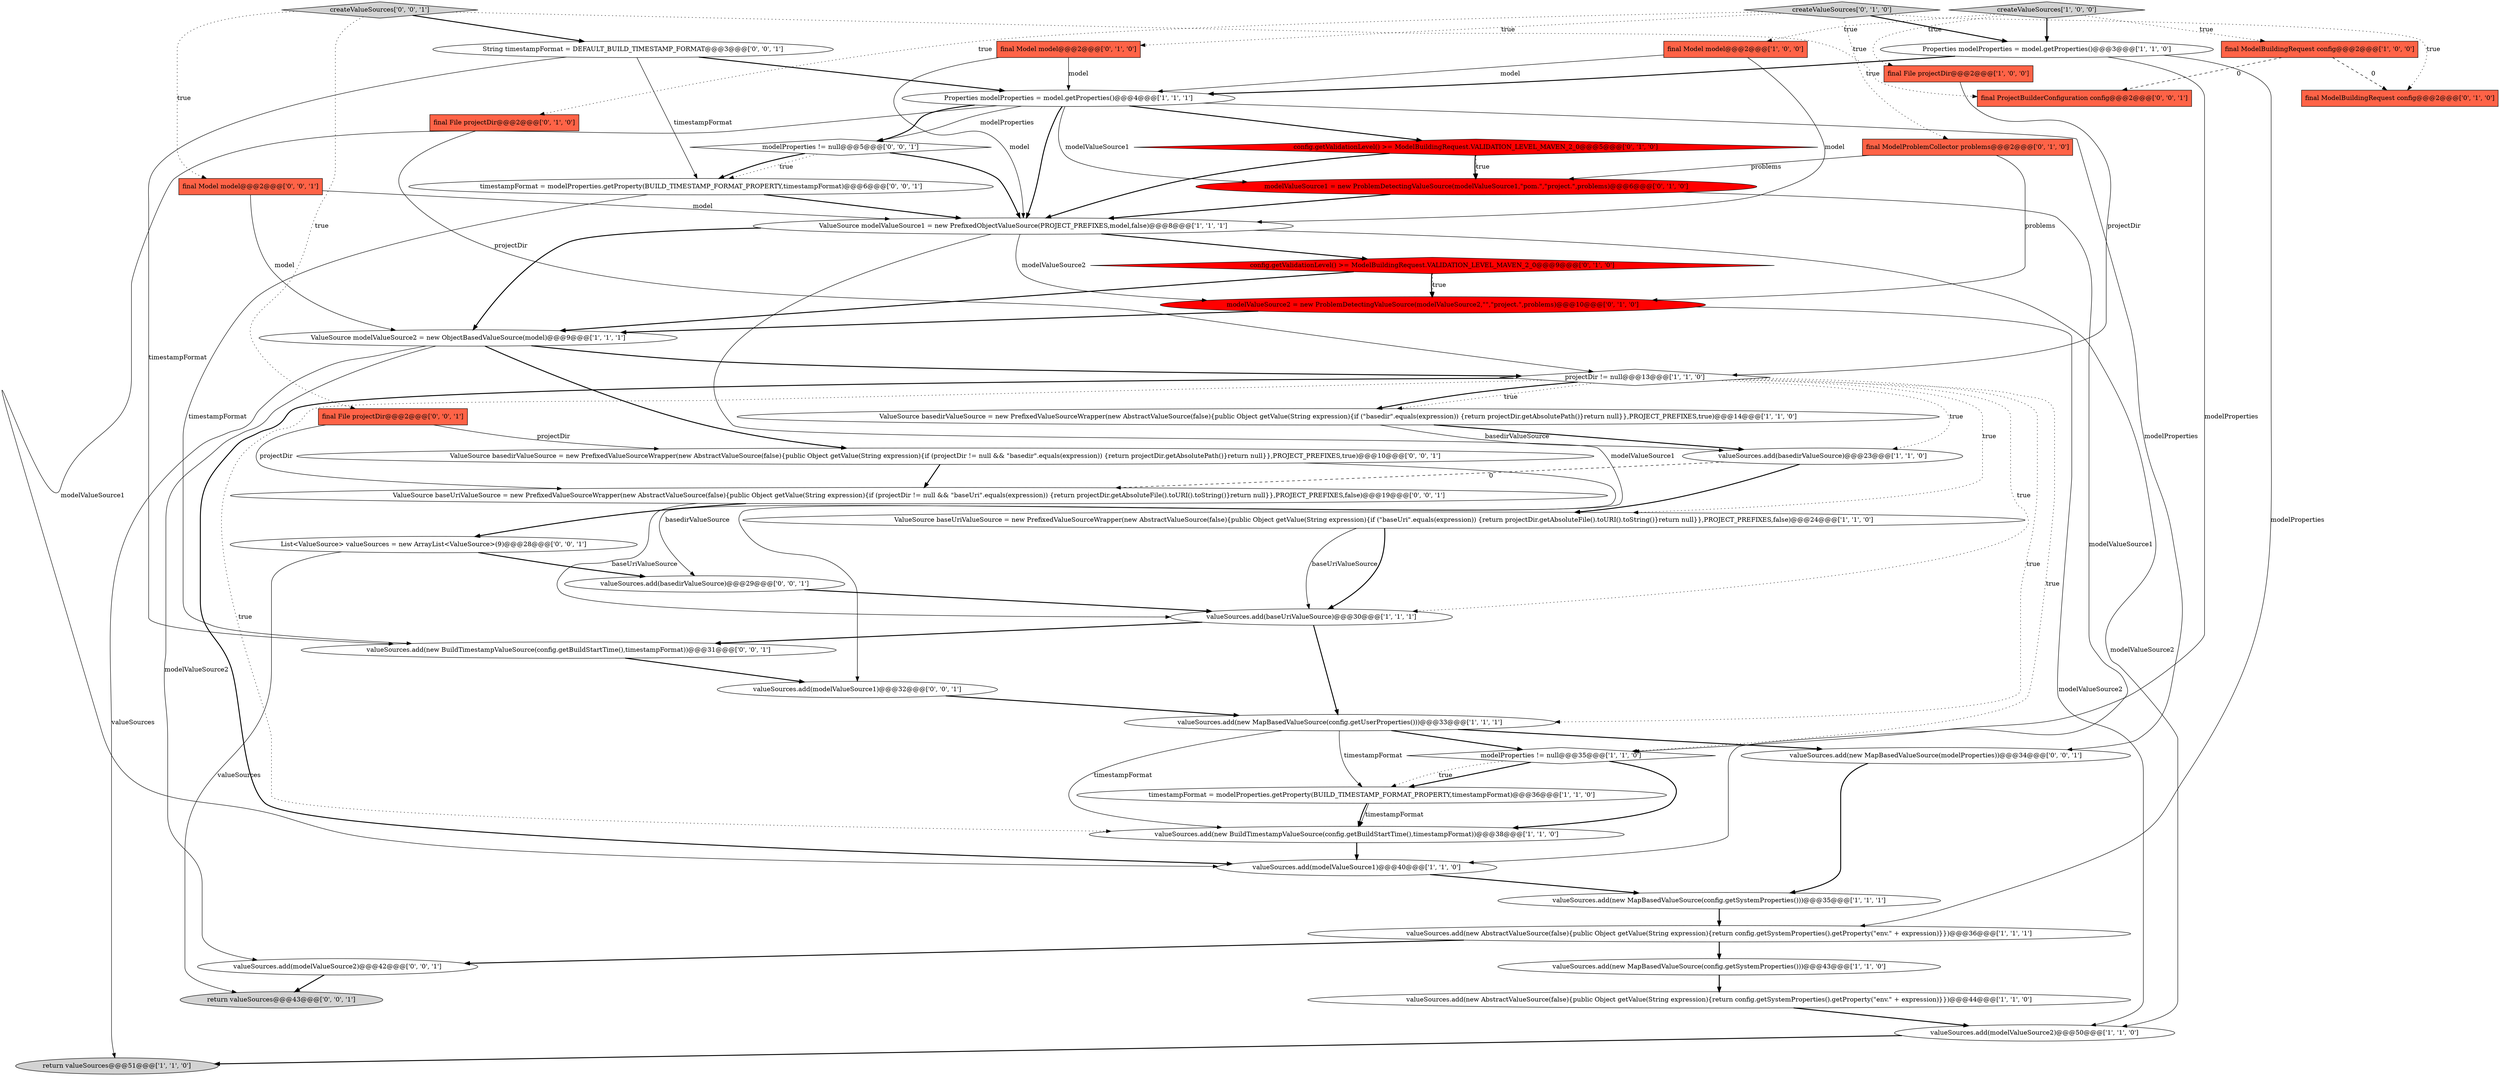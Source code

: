 digraph {
28 [style = filled, label = "config.getValidationLevel() >= ModelBuildingRequest.VALIDATION_LEVEL_MAVEN_2_0@@@5@@@['0', '1', '0']", fillcolor = red, shape = diamond image = "AAA1AAABBB2BBB"];
3 [style = filled, label = "ValueSource basedirValueSource = new PrefixedValueSourceWrapper(new AbstractValueSource(false){public Object getValue(String expression){if (\"basedir\".equals(expression)) {return projectDir.getAbsolutePath()}return null}},PROJECT_PREFIXES,true)@@@14@@@['1', '1', '0']", fillcolor = white, shape = ellipse image = "AAA0AAABBB1BBB"];
26 [style = filled, label = "final ModelProblemCollector problems@@@2@@@['0', '1', '0']", fillcolor = tomato, shape = box image = "AAA0AAABBB2BBB"];
32 [style = filled, label = "final ModelBuildingRequest config@@@2@@@['0', '1', '0']", fillcolor = tomato, shape = box image = "AAA1AAABBB2BBB"];
34 [style = filled, label = "List<ValueSource> valueSources = new ArrayList<ValueSource>(9)@@@28@@@['0', '0', '1']", fillcolor = white, shape = ellipse image = "AAA0AAABBB3BBB"];
37 [style = filled, label = "valueSources.add(modelValueSource2)@@@42@@@['0', '0', '1']", fillcolor = white, shape = ellipse image = "AAA0AAABBB3BBB"];
40 [style = filled, label = "ValueSource basedirValueSource = new PrefixedValueSourceWrapper(new AbstractValueSource(false){public Object getValue(String expression){if (projectDir != null && \"basedir\".equals(expression)) {return projectDir.getAbsolutePath()}return null}},PROJECT_PREFIXES,true)@@@10@@@['0', '0', '1']", fillcolor = white, shape = ellipse image = "AAA0AAABBB3BBB"];
29 [style = filled, label = "createValueSources['0', '1', '0']", fillcolor = lightgray, shape = diamond image = "AAA0AAABBB2BBB"];
45 [style = filled, label = "createValueSources['0', '0', '1']", fillcolor = lightgray, shape = diamond image = "AAA0AAABBB3BBB"];
6 [style = filled, label = "valueSources.add(basedirValueSource)@@@23@@@['1', '1', '0']", fillcolor = white, shape = ellipse image = "AAA0AAABBB1BBB"];
30 [style = filled, label = "config.getValidationLevel() >= ModelBuildingRequest.VALIDATION_LEVEL_MAVEN_2_0@@@9@@@['0', '1', '0']", fillcolor = red, shape = diamond image = "AAA1AAABBB2BBB"];
36 [style = filled, label = "String timestampFormat = DEFAULT_BUILD_TIMESTAMP_FORMAT@@@3@@@['0', '0', '1']", fillcolor = white, shape = ellipse image = "AAA0AAABBB3BBB"];
20 [style = filled, label = "createValueSources['1', '0', '0']", fillcolor = lightgray, shape = diamond image = "AAA0AAABBB1BBB"];
22 [style = filled, label = "valueSources.add(modelValueSource2)@@@50@@@['1', '1', '0']", fillcolor = white, shape = ellipse image = "AAA0AAABBB1BBB"];
13 [style = filled, label = "final Model model@@@2@@@['1', '0', '0']", fillcolor = tomato, shape = box image = "AAA0AAABBB1BBB"];
25 [style = filled, label = "modelValueSource1 = new ProblemDetectingValueSource(modelValueSource1,\"pom.\",\"project.\",problems)@@@6@@@['0', '1', '0']", fillcolor = red, shape = ellipse image = "AAA1AAABBB2BBB"];
11 [style = filled, label = "valueSources.add(new MapBasedValueSource(config.getSystemProperties()))@@@43@@@['1', '1', '0']", fillcolor = white, shape = ellipse image = "AAA0AAABBB1BBB"];
31 [style = filled, label = "final Model model@@@2@@@['0', '1', '0']", fillcolor = tomato, shape = box image = "AAA0AAABBB2BBB"];
38 [style = filled, label = "valueSources.add(new BuildTimestampValueSource(config.getBuildStartTime(),timestampFormat))@@@31@@@['0', '0', '1']", fillcolor = white, shape = ellipse image = "AAA0AAABBB3BBB"];
23 [style = filled, label = "valueSources.add(modelValueSource1)@@@40@@@['1', '1', '0']", fillcolor = white, shape = ellipse image = "AAA0AAABBB1BBB"];
4 [style = filled, label = "final File projectDir@@@2@@@['1', '0', '0']", fillcolor = tomato, shape = box image = "AAA0AAABBB1BBB"];
0 [style = filled, label = "valueSources.add(new AbstractValueSource(false){public Object getValue(String expression){return config.getSystemProperties().getProperty(\"env.\" + expression)}})@@@44@@@['1', '1', '0']", fillcolor = white, shape = ellipse image = "AAA0AAABBB1BBB"];
10 [style = filled, label = "return valueSources@@@51@@@['1', '1', '0']", fillcolor = lightgray, shape = ellipse image = "AAA0AAABBB1BBB"];
21 [style = filled, label = "valueSources.add(new MapBasedValueSource(config.getSystemProperties()))@@@35@@@['1', '1', '1']", fillcolor = white, shape = ellipse image = "AAA0AAABBB1BBB"];
1 [style = filled, label = "valueSources.add(new MapBasedValueSource(config.getUserProperties()))@@@33@@@['1', '1', '1']", fillcolor = white, shape = ellipse image = "AAA0AAABBB1BBB"];
42 [style = filled, label = "final File projectDir@@@2@@@['0', '0', '1']", fillcolor = tomato, shape = box image = "AAA0AAABBB3BBB"];
19 [style = filled, label = "valueSources.add(baseUriValueSource)@@@30@@@['1', '1', '1']", fillcolor = white, shape = ellipse image = "AAA0AAABBB1BBB"];
47 [style = filled, label = "valueSources.add(basedirValueSource)@@@29@@@['0', '0', '1']", fillcolor = white, shape = ellipse image = "AAA0AAABBB3BBB"];
2 [style = filled, label = "Properties modelProperties = model.getProperties()@@@3@@@['1', '1', '0']", fillcolor = white, shape = ellipse image = "AAA0AAABBB1BBB"];
15 [style = filled, label = "Properties modelProperties = model.getProperties()@@@4@@@['1', '1', '1']", fillcolor = white, shape = ellipse image = "AAA0AAABBB1BBB"];
12 [style = filled, label = "ValueSource modelValueSource2 = new ObjectBasedValueSource(model)@@@9@@@['1', '1', '1']", fillcolor = white, shape = ellipse image = "AAA0AAABBB1BBB"];
44 [style = filled, label = "return valueSources@@@43@@@['0', '0', '1']", fillcolor = lightgray, shape = ellipse image = "AAA0AAABBB3BBB"];
39 [style = filled, label = "modelProperties != null@@@5@@@['0', '0', '1']", fillcolor = white, shape = diamond image = "AAA0AAABBB3BBB"];
7 [style = filled, label = "valueSources.add(new AbstractValueSource(false){public Object getValue(String expression){return config.getSystemProperties().getProperty(\"env.\" + expression)}})@@@36@@@['1', '1', '1']", fillcolor = white, shape = ellipse image = "AAA0AAABBB1BBB"];
14 [style = filled, label = "final ModelBuildingRequest config@@@2@@@['1', '0', '0']", fillcolor = tomato, shape = box image = "AAA1AAABBB1BBB"];
5 [style = filled, label = "timestampFormat = modelProperties.getProperty(BUILD_TIMESTAMP_FORMAT_PROPERTY,timestampFormat)@@@36@@@['1', '1', '0']", fillcolor = white, shape = ellipse image = "AAA0AAABBB1BBB"];
18 [style = filled, label = "ValueSource baseUriValueSource = new PrefixedValueSourceWrapper(new AbstractValueSource(false){public Object getValue(String expression){if (\"baseUri\".equals(expression)) {return projectDir.getAbsoluteFile().toURI().toString()}return null}},PROJECT_PREFIXES,false)@@@24@@@['1', '1', '0']", fillcolor = white, shape = ellipse image = "AAA0AAABBB1BBB"];
16 [style = filled, label = "ValueSource modelValueSource1 = new PrefixedObjectValueSource(PROJECT_PREFIXES,model,false)@@@8@@@['1', '1', '1']", fillcolor = white, shape = ellipse image = "AAA0AAABBB1BBB"];
8 [style = filled, label = "valueSources.add(new BuildTimestampValueSource(config.getBuildStartTime(),timestampFormat))@@@38@@@['1', '1', '0']", fillcolor = white, shape = ellipse image = "AAA0AAABBB1BBB"];
43 [style = filled, label = "final ProjectBuilderConfiguration config@@@2@@@['0', '0', '1']", fillcolor = tomato, shape = box image = "AAA0AAABBB3BBB"];
33 [style = filled, label = "final Model model@@@2@@@['0', '0', '1']", fillcolor = tomato, shape = box image = "AAA0AAABBB3BBB"];
46 [style = filled, label = "timestampFormat = modelProperties.getProperty(BUILD_TIMESTAMP_FORMAT_PROPERTY,timestampFormat)@@@6@@@['0', '0', '1']", fillcolor = white, shape = ellipse image = "AAA0AAABBB3BBB"];
27 [style = filled, label = "final File projectDir@@@2@@@['0', '1', '0']", fillcolor = tomato, shape = box image = "AAA0AAABBB2BBB"];
17 [style = filled, label = "projectDir != null@@@13@@@['1', '1', '0']", fillcolor = white, shape = diamond image = "AAA0AAABBB1BBB"];
24 [style = filled, label = "modelValueSource2 = new ProblemDetectingValueSource(modelValueSource2,\"\",\"project.\",problems)@@@10@@@['0', '1', '0']", fillcolor = red, shape = ellipse image = "AAA1AAABBB2BBB"];
41 [style = filled, label = "ValueSource baseUriValueSource = new PrefixedValueSourceWrapper(new AbstractValueSource(false){public Object getValue(String expression){if (projectDir != null && \"baseUri\".equals(expression)) {return projectDir.getAbsoluteFile().toURI().toString()}return null}},PROJECT_PREFIXES,false)@@@19@@@['0', '0', '1']", fillcolor = white, shape = ellipse image = "AAA0AAABBB3BBB"];
48 [style = filled, label = "valueSources.add(modelValueSource1)@@@32@@@['0', '0', '1']", fillcolor = white, shape = ellipse image = "AAA0AAABBB3BBB"];
9 [style = filled, label = "modelProperties != null@@@35@@@['1', '1', '0']", fillcolor = white, shape = diamond image = "AAA0AAABBB1BBB"];
35 [style = filled, label = "valueSources.add(new MapBasedValueSource(modelProperties))@@@34@@@['0', '0', '1']", fillcolor = white, shape = ellipse image = "AAA0AAABBB3BBB"];
31->16 [style = solid, label="model"];
17->6 [style = dotted, label="true"];
17->1 [style = dotted, label="true"];
28->25 [style = dotted, label="true"];
29->26 [style = dotted, label="true"];
18->19 [style = solid, label="baseUriValueSource"];
36->38 [style = solid, label="timestampFormat"];
17->8 [style = dotted, label="true"];
5->8 [style = solid, label="timestampFormat"];
19->1 [style = bold, label=""];
12->40 [style = bold, label=""];
29->2 [style = bold, label=""];
33->12 [style = solid, label="model"];
6->41 [style = dashed, label="0"];
2->15 [style = bold, label=""];
39->46 [style = dotted, label="true"];
9->5 [style = bold, label=""];
28->25 [style = bold, label=""];
45->42 [style = dotted, label="true"];
20->13 [style = dotted, label="true"];
15->39 [style = solid, label="modelProperties"];
31->15 [style = solid, label="model"];
48->1 [style = bold, label=""];
45->43 [style = dotted, label="true"];
2->9 [style = solid, label="modelProperties"];
7->11 [style = bold, label=""];
26->24 [style = solid, label="problems"];
8->23 [style = bold, label=""];
16->24 [style = solid, label="modelValueSource2"];
34->47 [style = bold, label=""];
16->22 [style = solid, label="modelValueSource2"];
18->19 [style = bold, label=""];
7->37 [style = bold, label=""];
1->35 [style = bold, label=""];
25->23 [style = solid, label="modelValueSource1"];
12->10 [style = solid, label="valueSources"];
9->8 [style = bold, label=""];
46->38 [style = solid, label="timestampFormat"];
42->41 [style = solid, label="projectDir"];
35->21 [style = bold, label=""];
17->3 [style = dotted, label="true"];
21->7 [style = bold, label=""];
36->46 [style = solid, label="timestampFormat"];
19->38 [style = bold, label=""];
29->32 [style = dotted, label="true"];
13->15 [style = solid, label="model"];
1->8 [style = solid, label="timestampFormat"];
30->24 [style = bold, label=""];
24->12 [style = bold, label=""];
39->16 [style = bold, label=""];
39->46 [style = bold, label=""];
46->16 [style = bold, label=""];
17->18 [style = dotted, label="true"];
6->18 [style = bold, label=""];
12->17 [style = bold, label=""];
45->36 [style = bold, label=""];
20->14 [style = dotted, label="true"];
3->6 [style = bold, label=""];
38->48 [style = bold, label=""];
25->16 [style = bold, label=""];
17->23 [style = bold, label=""];
1->9 [style = bold, label=""];
16->48 [style = solid, label="modelValueSource1"];
40->47 [style = solid, label="basedirValueSource"];
30->12 [style = bold, label=""];
14->32 [style = dashed, label="0"];
24->22 [style = solid, label="modelValueSource2"];
15->28 [style = bold, label=""];
20->4 [style = dotted, label="true"];
41->19 [style = solid, label="baseUriValueSource"];
12->37 [style = solid, label="modelValueSource2"];
16->30 [style = bold, label=""];
17->19 [style = dotted, label="true"];
22->10 [style = bold, label=""];
37->44 [style = bold, label=""];
17->3 [style = bold, label=""];
33->16 [style = solid, label="model"];
26->25 [style = solid, label="problems"];
41->34 [style = bold, label=""];
34->44 [style = solid, label="valueSources"];
13->16 [style = solid, label="model"];
9->5 [style = dotted, label="true"];
5->8 [style = bold, label=""];
30->24 [style = dotted, label="true"];
4->17 [style = solid, label="projectDir"];
29->27 [style = dotted, label="true"];
15->23 [style = solid, label="modelValueSource1"];
36->15 [style = bold, label=""];
15->35 [style = solid, label="modelProperties"];
3->6 [style = solid, label="basedirValueSource"];
45->33 [style = dotted, label="true"];
27->17 [style = solid, label="projectDir"];
15->16 [style = bold, label=""];
28->16 [style = bold, label=""];
20->2 [style = bold, label=""];
14->43 [style = dashed, label="0"];
11->0 [style = bold, label=""];
23->21 [style = bold, label=""];
2->7 [style = solid, label="modelProperties"];
1->5 [style = solid, label="timestampFormat"];
0->22 [style = bold, label=""];
15->39 [style = bold, label=""];
17->9 [style = dotted, label="true"];
40->41 [style = bold, label=""];
47->19 [style = bold, label=""];
15->25 [style = solid, label="modelValueSource1"];
16->12 [style = bold, label=""];
42->40 [style = solid, label="projectDir"];
29->31 [style = dotted, label="true"];
}
